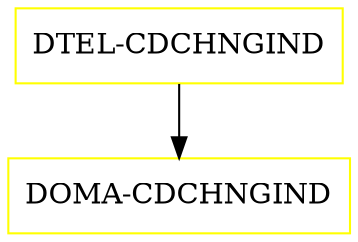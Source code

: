 digraph G {
  "DTEL-CDCHNGIND" [shape=box,color=yellow];
  "DOMA-CDCHNGIND" [shape=box,color=yellow,URL="./DOMA_CDCHNGIND.html"];
  "DTEL-CDCHNGIND" -> "DOMA-CDCHNGIND";
}
